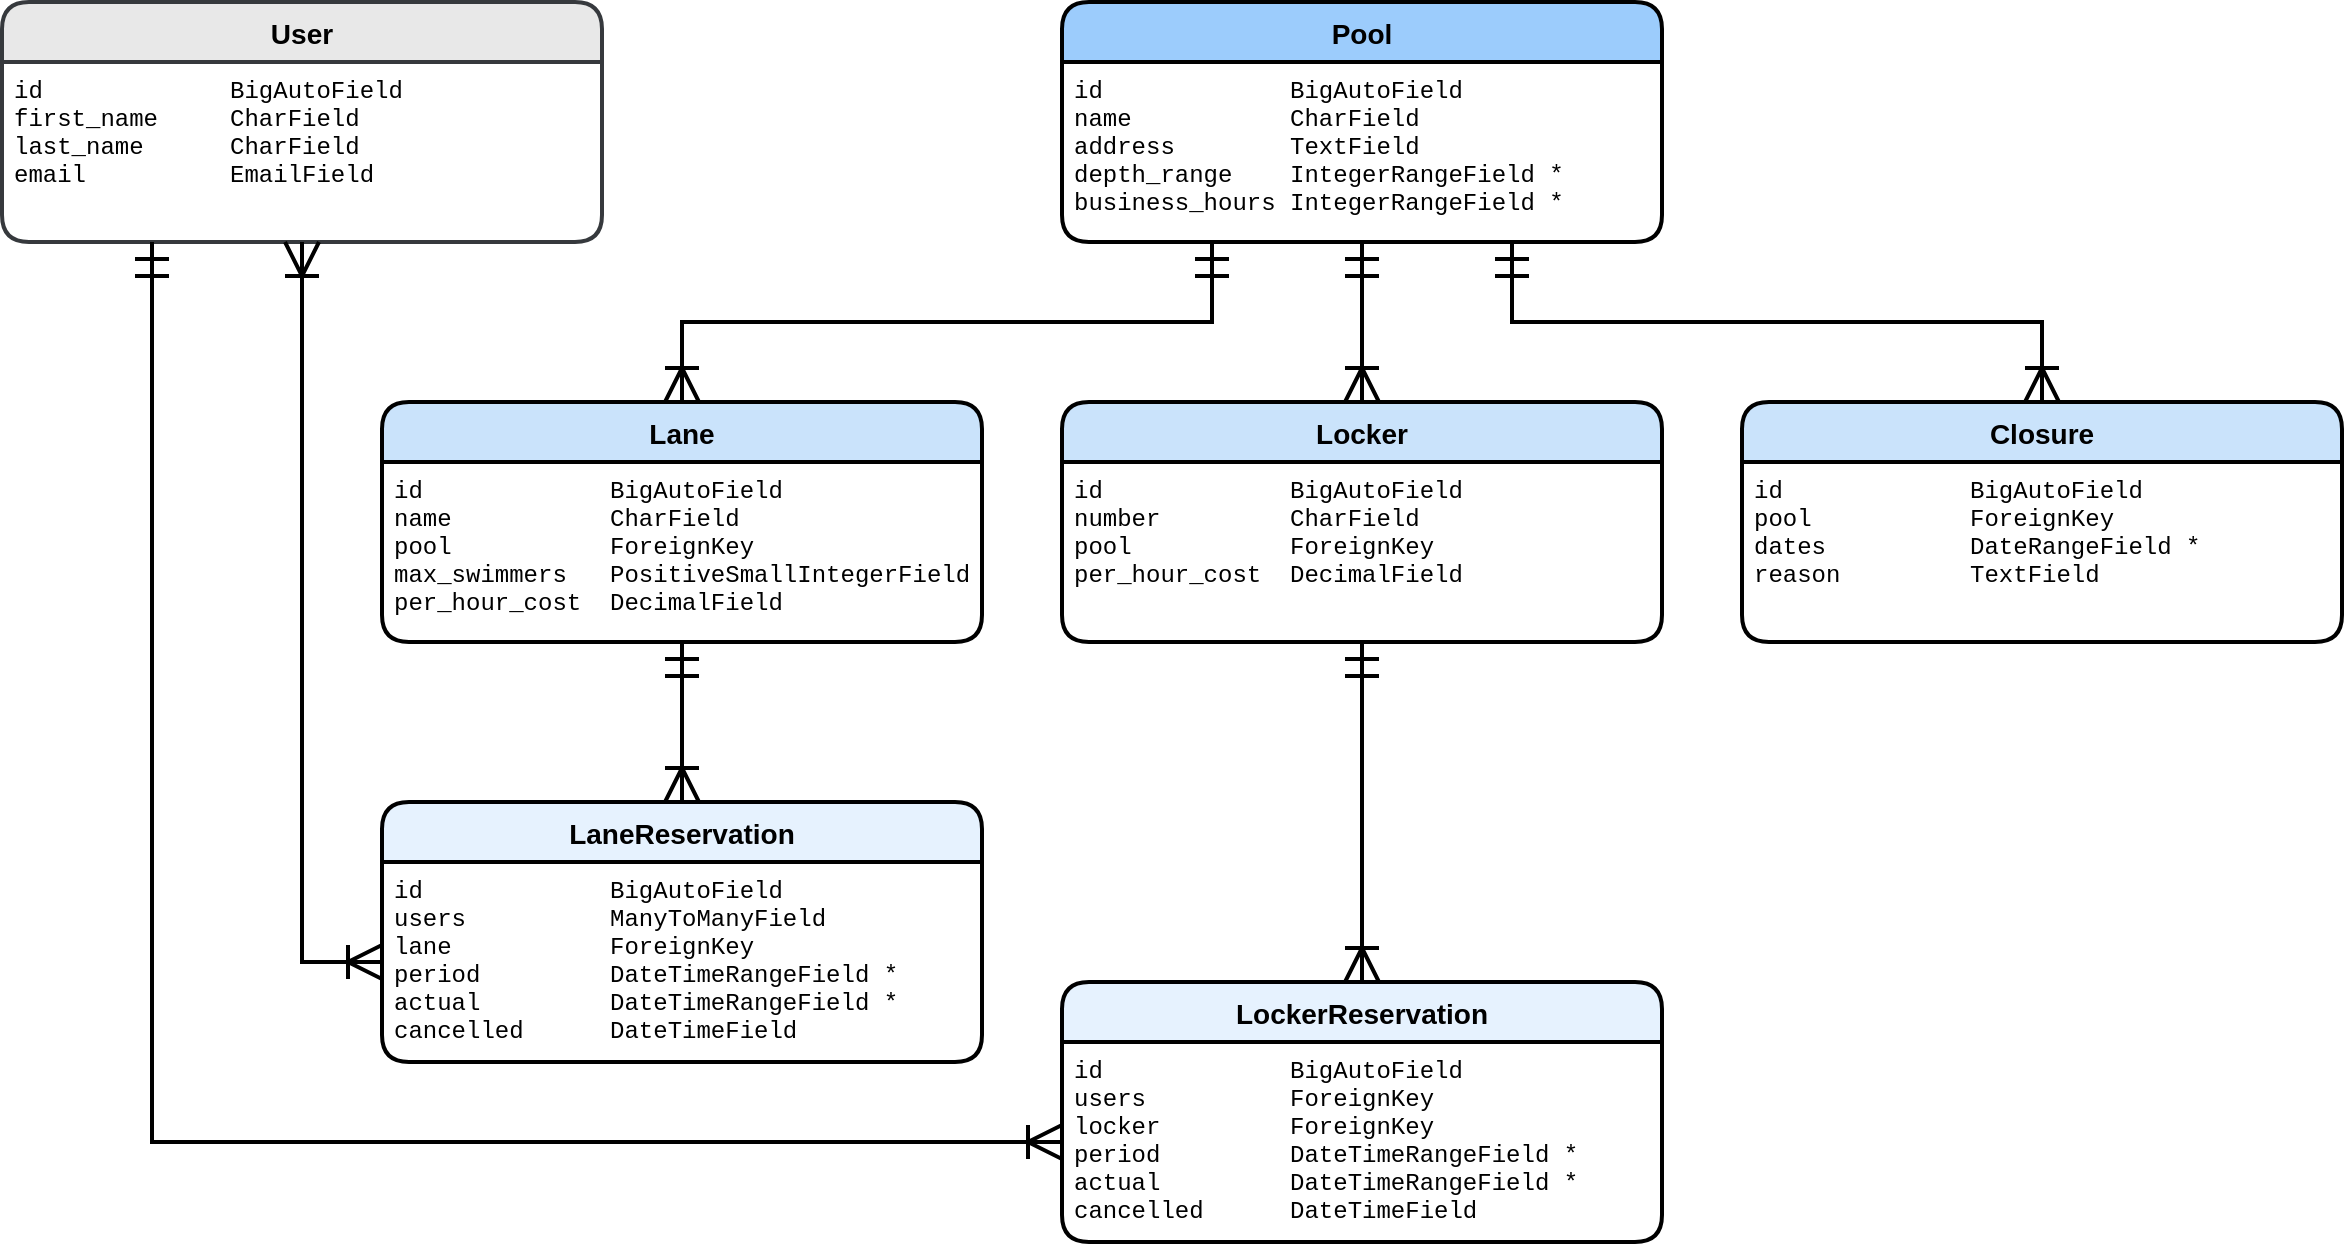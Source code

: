 <mxfile version="14.6.13" type="device"><diagram id="R2lEEEUBdFMjLlhIrx00" name="Page-1"><mxGraphModel dx="2220" dy="816" grid="1" gridSize="10" guides="1" tooltips="1" connect="1" arrows="1" fold="1" page="1" pageScale="1" pageWidth="850" pageHeight="1100" math="0" shadow="0" extFonts="Permanent Marker^https://fonts.googleapis.com/css?family=Permanent+Marker"><root><mxCell id="0"/><mxCell id="1" parent="0"/><mxCell id="bA0xd2kS2lEeFYcilAz6-49" value="Pool" style="swimlane;childLayout=stackLayout;horizontal=1;startSize=30;horizontalStack=0;rounded=1;fontSize=14;fontStyle=1;strokeWidth=2;resizeParent=0;resizeLast=1;shadow=0;dashed=0;align=center;fillColor=#9CCCFC;" parent="1" vertex="1"><mxGeometry x="160" y="80" width="300" height="120" as="geometry"><mxRectangle x="160" y="80" width="60" height="30" as="alternateBounds"/></mxGeometry></mxCell><mxCell id="bA0xd2kS2lEeFYcilAz6-50" value="id             BigAutoField&#10;name           CharField&#10;address        TextField&#10;depth_range    IntegerRangeField *&#10;business_hours IntegerRangeField *" style="align=left;strokeColor=none;fillColor=none;spacingLeft=4;fontSize=12;verticalAlign=top;resizable=0;rotatable=0;part=1;labelBackgroundColor=#ffffff;fontFamily=Courier New;" parent="bA0xd2kS2lEeFYcilAz6-49" vertex="1"><mxGeometry y="30" width="300" height="90" as="geometry"/></mxCell><mxCell id="bA0xd2kS2lEeFYcilAz6-51" value="Lane" style="swimlane;childLayout=stackLayout;horizontal=1;startSize=30;horizontalStack=0;rounded=1;fontSize=14;fontStyle=1;strokeWidth=2;resizeParent=0;resizeLast=1;shadow=0;dashed=0;align=center;fillColor=#CAE3FB;" parent="1" vertex="1"><mxGeometry x="-180" y="280" width="300" height="120" as="geometry"><mxRectangle x="-180" y="280" width="70" height="30" as="alternateBounds"/></mxGeometry></mxCell><mxCell id="bA0xd2kS2lEeFYcilAz6-52" value="id             BigAutoField&#10;name           CharField&#10;pool           ForeignKey&#10;max_swimmers   PositiveSmallIntegerField&#10;per_hour_cost  DecimalField" style="align=left;strokeColor=none;fillColor=none;spacingLeft=4;fontSize=12;verticalAlign=top;resizable=0;rotatable=0;part=1;labelBackgroundColor=#ffffff;fontFamily=Courier New;" parent="bA0xd2kS2lEeFYcilAz6-51" vertex="1"><mxGeometry y="30" width="300" height="90" as="geometry"/></mxCell><mxCell id="bA0xd2kS2lEeFYcilAz6-53" value="User" style="swimlane;childLayout=stackLayout;horizontal=1;startSize=30;horizontalStack=0;rounded=1;fontSize=14;fontStyle=1;strokeWidth=2;resizeParent=0;resizeLast=1;shadow=0;dashed=0;align=center;strokeColor=#36393d;fillColor=#E8E8E8;" parent="1" vertex="1"><mxGeometry x="-370" y="80" width="300" height="120" as="geometry"><mxRectangle x="-370" y="80" width="60" height="30" as="alternateBounds"/></mxGeometry></mxCell><mxCell id="bA0xd2kS2lEeFYcilAz6-54" value="id             BigAutoField&#10;first_name     CharField&#10;last_name      CharField&#10;email          EmailField" style="align=left;strokeColor=none;fillColor=none;spacingLeft=4;fontSize=12;verticalAlign=top;resizable=0;rotatable=0;part=1;labelBackgroundColor=#ffffff;fontFamily=Courier New;" parent="bA0xd2kS2lEeFYcilAz6-53" vertex="1"><mxGeometry y="30" width="300" height="90" as="geometry"/></mxCell><mxCell id="bA0xd2kS2lEeFYcilAz6-55" value="Locker" style="swimlane;childLayout=stackLayout;horizontal=1;startSize=30;horizontalStack=0;rounded=1;fontSize=14;fontStyle=1;strokeWidth=2;resizeParent=0;resizeLast=1;shadow=0;dashed=0;align=center;fillColor=#CAE3FB;" parent="1" vertex="1"><mxGeometry x="160" y="280" width="300" height="120" as="geometry"><mxRectangle x="160" y="280" width="80" height="30" as="alternateBounds"/></mxGeometry></mxCell><mxCell id="bA0xd2kS2lEeFYcilAz6-56" value="id             BigAutoField&#10;number         CharField&#10;pool           ForeignKey&#10;per_hour_cost  DecimalField" style="align=left;strokeColor=none;fillColor=none;spacingLeft=4;fontSize=12;verticalAlign=top;resizable=0;rotatable=0;part=1;labelBackgroundColor=#ffffff;fontFamily=Courier New;" parent="bA0xd2kS2lEeFYcilAz6-55" vertex="1"><mxGeometry y="30" width="300" height="90" as="geometry"/></mxCell><mxCell id="bA0xd2kS2lEeFYcilAz6-59" value="LaneReservation" style="swimlane;childLayout=stackLayout;horizontal=1;startSize=30;horizontalStack=0;rounded=1;fontSize=14;fontStyle=1;strokeWidth=2;resizeParent=0;resizeLast=1;shadow=0;dashed=0;align=center;fillColor=#E6F2FE;" parent="1" vertex="1"><mxGeometry x="-180" y="480" width="300" height="130" as="geometry"><mxRectangle x="-180" y="480" width="150" height="30" as="alternateBounds"/></mxGeometry></mxCell><mxCell id="bA0xd2kS2lEeFYcilAz6-60" value="id             BigAutoField&#10;users          ManyToManyField&#10;lane           ForeignKey&#10;period         DateTimeRangeField *&#10;actual         DateTimeRangeField *&#10;cancelled      DateTimeField" style="align=left;strokeColor=none;fillColor=none;spacingLeft=4;fontSize=12;verticalAlign=top;resizable=0;rotatable=0;part=1;labelBackgroundColor=#ffffff;fontFamily=Courier New;" parent="bA0xd2kS2lEeFYcilAz6-59" vertex="1"><mxGeometry y="30" width="300" height="100" as="geometry"/></mxCell><mxCell id="bA0xd2kS2lEeFYcilAz6-61" value="LockerReservation" style="swimlane;childLayout=stackLayout;horizontal=1;startSize=30;horizontalStack=0;rounded=1;fontSize=14;fontStyle=1;strokeWidth=2;resizeParent=0;resizeLast=1;shadow=0;dashed=0;align=center;fillColor=#E6F2FE;" parent="1" vertex="1"><mxGeometry x="160" y="570" width="300" height="130" as="geometry"><mxRectangle x="160" y="570" width="160" height="30" as="alternateBounds"/></mxGeometry></mxCell><mxCell id="bA0xd2kS2lEeFYcilAz6-62" value="id             BigAutoField&#10;users          ForeignKey&#10;locker         ForeignKey&#10;period         DateTimeRangeField *&#10;actual         DateTimeRangeField *&#10;cancelled      DateTimeField" style="align=left;strokeColor=none;fillColor=none;spacingLeft=4;fontSize=12;verticalAlign=top;resizable=0;rotatable=0;part=1;labelBackgroundColor=#ffffff;fontFamily=Courier New;" parent="bA0xd2kS2lEeFYcilAz6-61" vertex="1"><mxGeometry y="30" width="300" height="100" as="geometry"/></mxCell><mxCell id="bA0xd2kS2lEeFYcilAz6-63" style="edgeStyle=orthogonalEdgeStyle;rounded=0;orthogonalLoop=1;jettySize=auto;html=1;exitX=0.5;exitY=1;exitDx=0;exitDy=0;entryX=0.5;entryY=0;entryDx=0;entryDy=0;fontFamily=Courier New;endArrow=ERoneToMany;endFill=0;startArrow=ERmandOne;startFill=0;strokeWidth=2;endSize=14;startSize=14;" parent="1" source="bA0xd2kS2lEeFYcilAz6-50" target="bA0xd2kS2lEeFYcilAz6-55" edge="1"><mxGeometry relative="1" as="geometry"/></mxCell><mxCell id="bA0xd2kS2lEeFYcilAz6-64" style="edgeStyle=orthogonalEdgeStyle;rounded=0;orthogonalLoop=1;jettySize=auto;html=1;exitX=0.25;exitY=1;exitDx=0;exitDy=0;entryX=0.5;entryY=0;entryDx=0;entryDy=0;fontFamily=Courier New;startArrow=ERmandOne;startFill=0;endArrow=ERoneToMany;endFill=0;startSize=14;endSize=14;strokeWidth=2;" parent="1" source="bA0xd2kS2lEeFYcilAz6-50" target="bA0xd2kS2lEeFYcilAz6-51" edge="1"><mxGeometry relative="1" as="geometry"/></mxCell><mxCell id="bA0xd2kS2lEeFYcilAz6-67" style="edgeStyle=orthogonalEdgeStyle;rounded=0;orthogonalLoop=1;jettySize=auto;html=1;exitX=0.75;exitY=1;exitDx=0;exitDy=0;entryX=0.5;entryY=0;entryDx=0;entryDy=0;fontFamily=Courier New;startArrow=ERmandOne;startFill=0;endArrow=ERoneToMany;endFill=0;startSize=14;endSize=14;strokeWidth=2;" parent="1" source="bA0xd2kS2lEeFYcilAz6-50" target="bA0xd2kS2lEeFYcilAz6-72" edge="1"><mxGeometry relative="1" as="geometry"><mxPoint x="650" y="280" as="targetPoint"/></mxGeometry></mxCell><mxCell id="bA0xd2kS2lEeFYcilAz6-68" style="edgeStyle=orthogonalEdgeStyle;rounded=0;orthogonalLoop=1;jettySize=auto;html=1;exitX=0.5;exitY=1;exitDx=0;exitDy=0;entryX=0.5;entryY=0;entryDx=0;entryDy=0;fontFamily=Courier New;startArrow=ERmandOne;startFill=0;endArrow=ERoneToMany;endFill=0;startSize=14;endSize=14;strokeWidth=2;" parent="1" source="bA0xd2kS2lEeFYcilAz6-52" target="bA0xd2kS2lEeFYcilAz6-59" edge="1"><mxGeometry relative="1" as="geometry"/></mxCell><mxCell id="bA0xd2kS2lEeFYcilAz6-69" style="edgeStyle=orthogonalEdgeStyle;rounded=0;orthogonalLoop=1;jettySize=auto;html=1;exitX=0.5;exitY=1;exitDx=0;exitDy=0;fontFamily=Courier New;startArrow=ERmandOne;startFill=0;endArrow=ERoneToMany;endFill=0;startSize=14;endSize=14;strokeWidth=2;" parent="1" source="bA0xd2kS2lEeFYcilAz6-56" target="bA0xd2kS2lEeFYcilAz6-61" edge="1"><mxGeometry relative="1" as="geometry"/></mxCell><mxCell id="bA0xd2kS2lEeFYcilAz6-70" style="edgeStyle=orthogonalEdgeStyle;rounded=0;orthogonalLoop=1;jettySize=auto;html=1;exitX=0.25;exitY=1;exitDx=0;exitDy=0;entryX=0;entryY=0.5;entryDx=0;entryDy=0;fontFamily=Courier New;startArrow=ERmandOne;startFill=0;endArrow=ERoneToMany;endFill=0;startSize=14;endSize=14;strokeWidth=2;" parent="1" source="bA0xd2kS2lEeFYcilAz6-54" target="bA0xd2kS2lEeFYcilAz6-62" edge="1"><mxGeometry relative="1" as="geometry"/></mxCell><mxCell id="bA0xd2kS2lEeFYcilAz6-71" style="edgeStyle=orthogonalEdgeStyle;rounded=0;orthogonalLoop=1;jettySize=auto;html=1;exitX=0.5;exitY=1;exitDx=0;exitDy=0;entryX=0;entryY=0.5;entryDx=0;entryDy=0;fontFamily=Courier New;startArrow=ERoneToMany;startFill=0;endArrow=ERoneToMany;endFill=0;startSize=14;endSize=14;strokeWidth=2;" parent="1" source="bA0xd2kS2lEeFYcilAz6-54" target="bA0xd2kS2lEeFYcilAz6-60" edge="1"><mxGeometry relative="1" as="geometry"/></mxCell><mxCell id="bA0xd2kS2lEeFYcilAz6-72" value="Closure" style="swimlane;childLayout=stackLayout;horizontal=1;startSize=30;horizontalStack=0;rounded=1;fontSize=14;fontStyle=1;strokeWidth=2;resizeParent=0;resizeLast=1;shadow=0;dashed=0;align=center;fillColor=#CAE3FB;" parent="1" vertex="1"><mxGeometry x="500" y="280" width="300" height="120" as="geometry"><mxRectangle x="500" y="280" width="80" height="30" as="alternateBounds"/></mxGeometry></mxCell><mxCell id="bA0xd2kS2lEeFYcilAz6-73" value="id             BigAutoField&#10;pool           ForeignKey&#10;dates          DateRangeField *&#10;reason         TextField" style="align=left;strokeColor=none;fillColor=none;spacingLeft=4;fontSize=12;verticalAlign=top;resizable=0;rotatable=0;part=1;labelBackgroundColor=#ffffff;fontFamily=Courier New;" parent="bA0xd2kS2lEeFYcilAz6-72" vertex="1"><mxGeometry y="30" width="300" height="90" as="geometry"/></mxCell></root></mxGraphModel></diagram></mxfile>